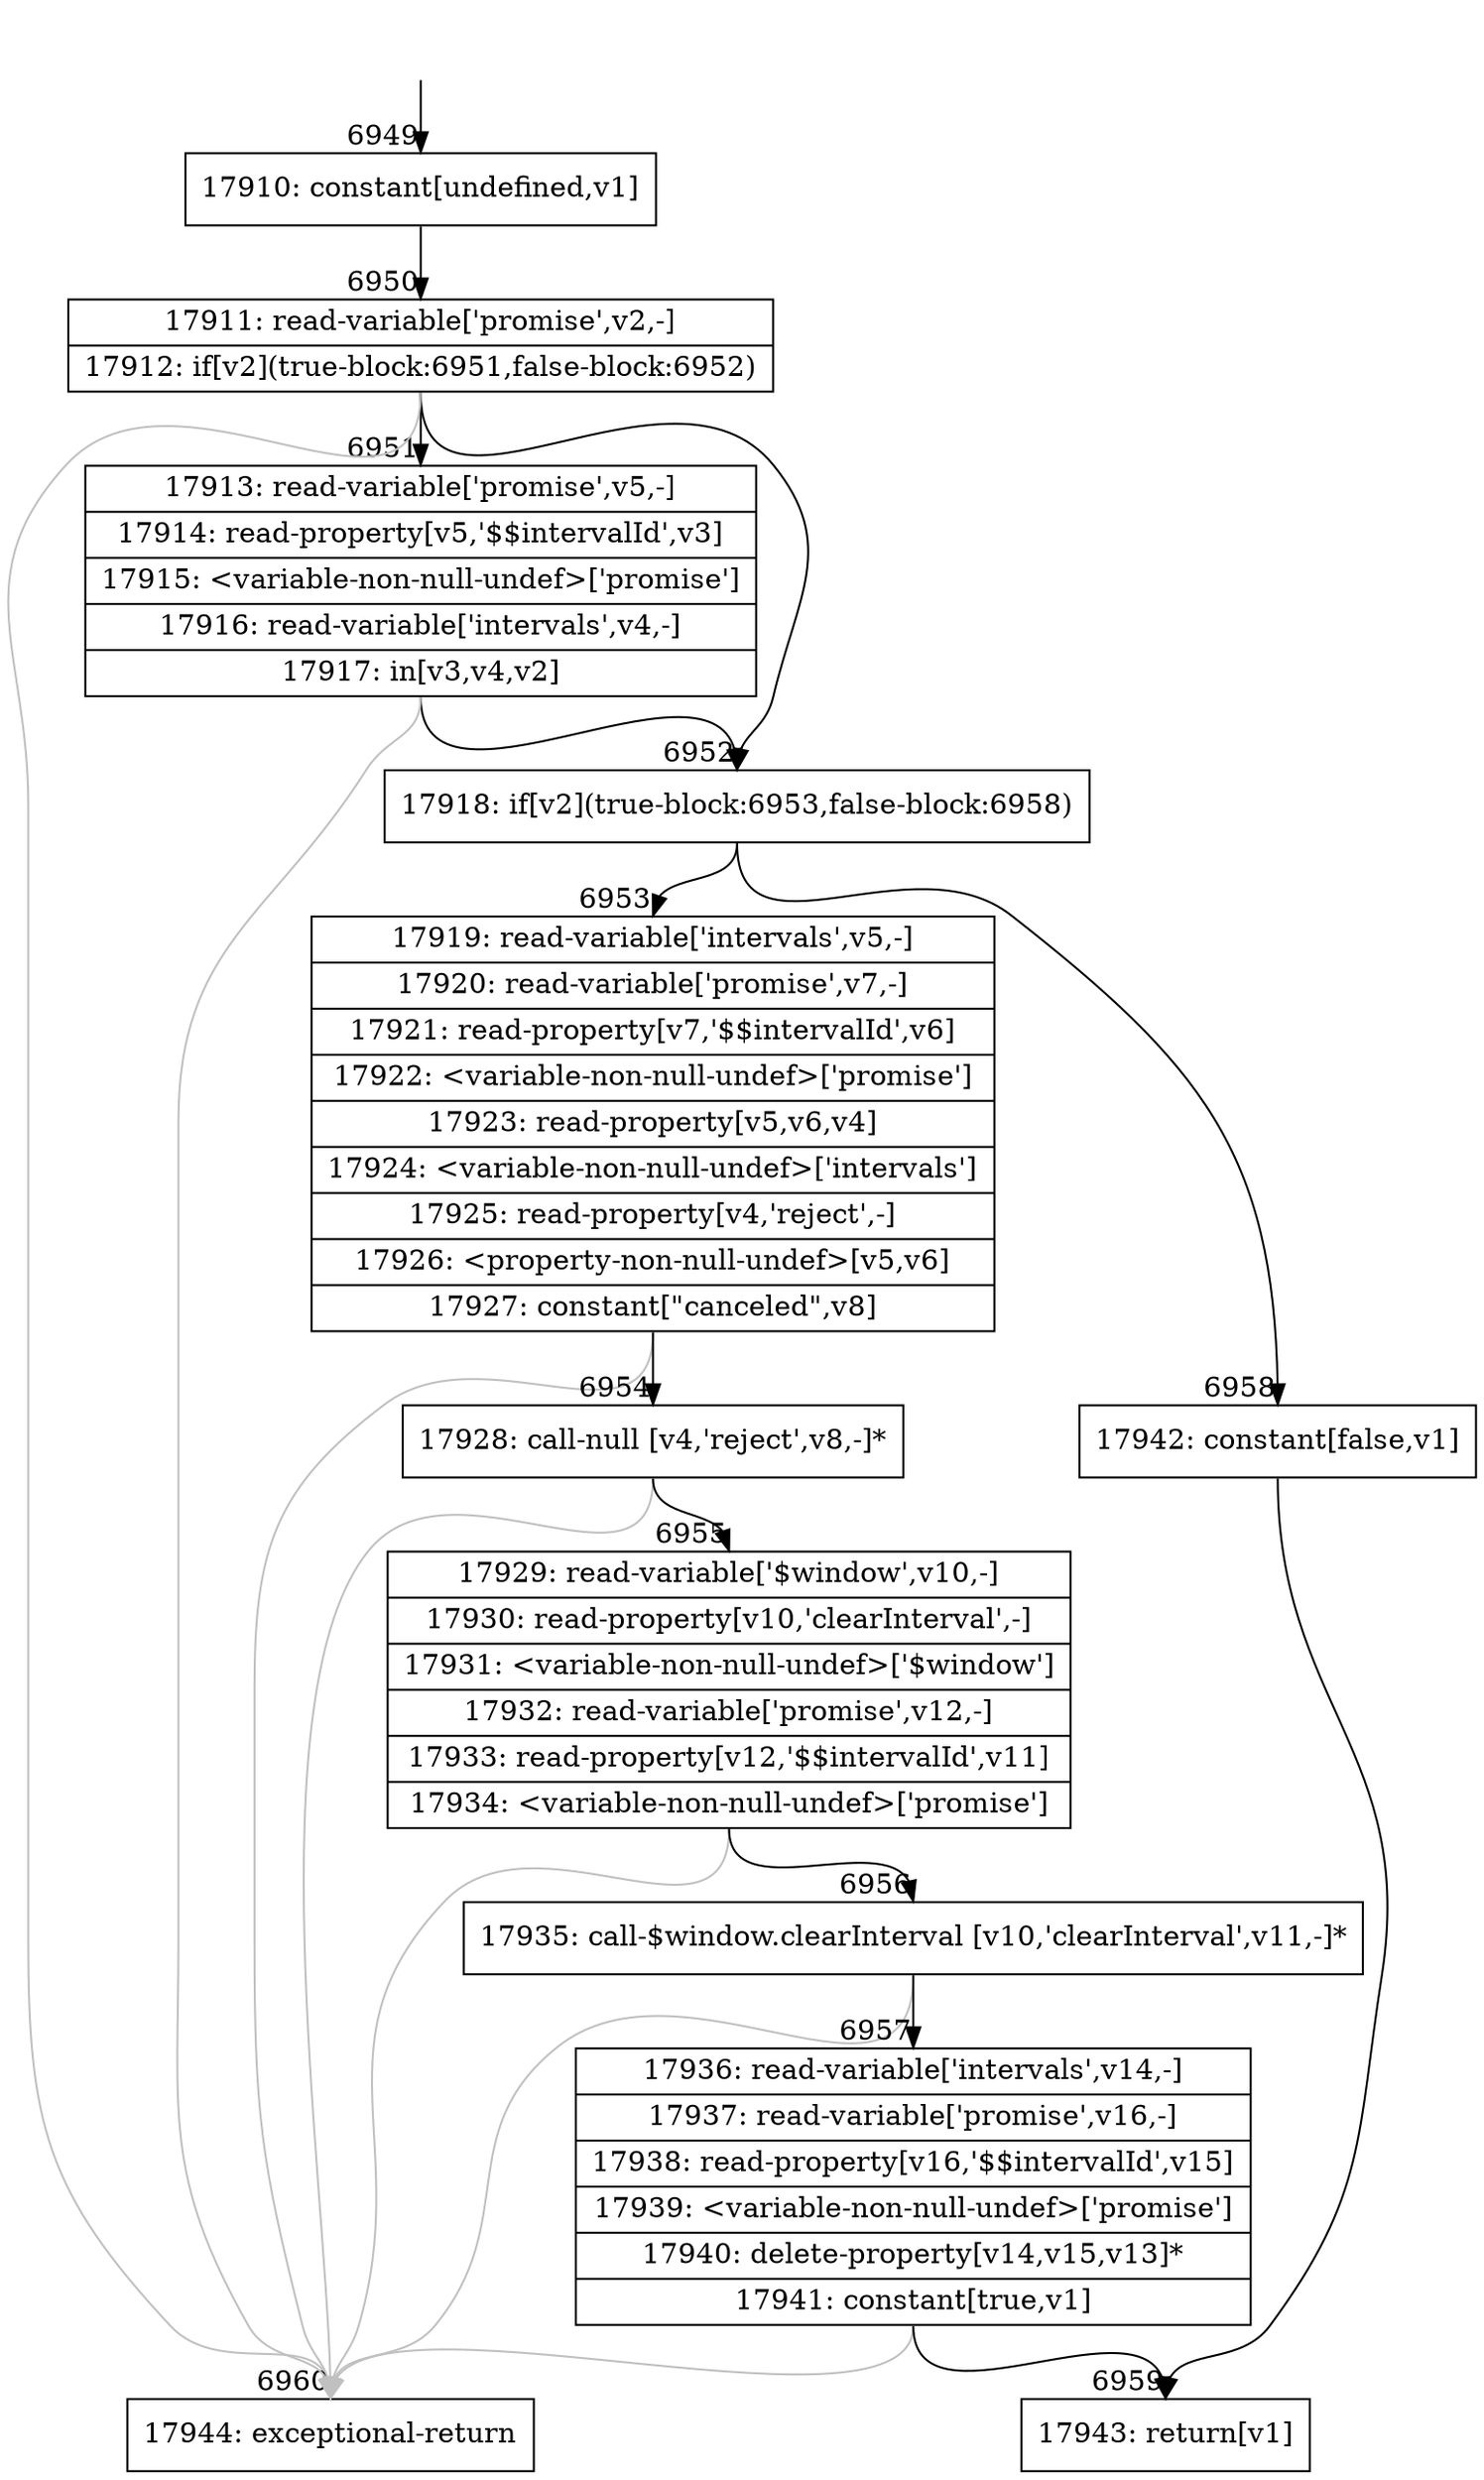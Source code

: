 digraph {
rankdir="TD"
BB_entry523[shape=none,label=""];
BB_entry523 -> BB6949 [tailport=s, headport=n, headlabel="    6949"]
BB6949 [shape=record label="{17910: constant[undefined,v1]}" ] 
BB6949 -> BB6950 [tailport=s, headport=n, headlabel="      6950"]
BB6950 [shape=record label="{17911: read-variable['promise',v2,-]|17912: if[v2](true-block:6951,false-block:6952)}" ] 
BB6950 -> BB6952 [tailport=s, headport=n, headlabel="      6952"]
BB6950 -> BB6951 [tailport=s, headport=n, headlabel="      6951"]
BB6950 -> BB6960 [tailport=s, headport=n, color=gray, headlabel="      6960"]
BB6951 [shape=record label="{17913: read-variable['promise',v5,-]|17914: read-property[v5,'$$intervalId',v3]|17915: \<variable-non-null-undef\>['promise']|17916: read-variable['intervals',v4,-]|17917: in[v3,v4,v2]}" ] 
BB6951 -> BB6952 [tailport=s, headport=n]
BB6951 -> BB6960 [tailport=s, headport=n, color=gray]
BB6952 [shape=record label="{17918: if[v2](true-block:6953,false-block:6958)}" ] 
BB6952 -> BB6953 [tailport=s, headport=n, headlabel="      6953"]
BB6952 -> BB6958 [tailport=s, headport=n, headlabel="      6958"]
BB6953 [shape=record label="{17919: read-variable['intervals',v5,-]|17920: read-variable['promise',v7,-]|17921: read-property[v7,'$$intervalId',v6]|17922: \<variable-non-null-undef\>['promise']|17923: read-property[v5,v6,v4]|17924: \<variable-non-null-undef\>['intervals']|17925: read-property[v4,'reject',-]|17926: \<property-non-null-undef\>[v5,v6]|17927: constant[\"canceled\",v8]}" ] 
BB6953 -> BB6954 [tailport=s, headport=n, headlabel="      6954"]
BB6953 -> BB6960 [tailport=s, headport=n, color=gray]
BB6954 [shape=record label="{17928: call-null [v4,'reject',v8,-]*}" ] 
BB6954 -> BB6955 [tailport=s, headport=n, headlabel="      6955"]
BB6954 -> BB6960 [tailport=s, headport=n, color=gray]
BB6955 [shape=record label="{17929: read-variable['$window',v10,-]|17930: read-property[v10,'clearInterval',-]|17931: \<variable-non-null-undef\>['$window']|17932: read-variable['promise',v12,-]|17933: read-property[v12,'$$intervalId',v11]|17934: \<variable-non-null-undef\>['promise']}" ] 
BB6955 -> BB6956 [tailport=s, headport=n, headlabel="      6956"]
BB6955 -> BB6960 [tailport=s, headport=n, color=gray]
BB6956 [shape=record label="{17935: call-$window.clearInterval [v10,'clearInterval',v11,-]*}" ] 
BB6956 -> BB6957 [tailport=s, headport=n, headlabel="      6957"]
BB6956 -> BB6960 [tailport=s, headport=n, color=gray]
BB6957 [shape=record label="{17936: read-variable['intervals',v14,-]|17937: read-variable['promise',v16,-]|17938: read-property[v16,'$$intervalId',v15]|17939: \<variable-non-null-undef\>['promise']|17940: delete-property[v14,v15,v13]*|17941: constant[true,v1]}" ] 
BB6957 -> BB6959 [tailport=s, headport=n, headlabel="      6959"]
BB6957 -> BB6960 [tailport=s, headport=n, color=gray]
BB6958 [shape=record label="{17942: constant[false,v1]}" ] 
BB6958 -> BB6959 [tailport=s, headport=n]
BB6959 [shape=record label="{17943: return[v1]}" ] 
BB6960 [shape=record label="{17944: exceptional-return}" ] 
//#$~ 11113
}
